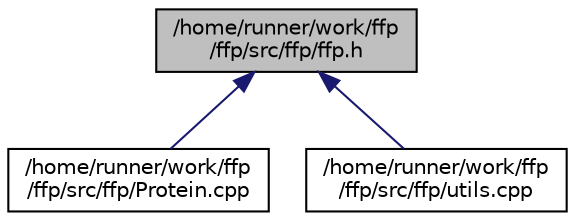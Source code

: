 digraph "/home/runner/work/ffp/ffp/src/ffp/ffp.h"
{
 // LATEX_PDF_SIZE
  edge [fontname="Helvetica",fontsize="10",labelfontname="Helvetica",labelfontsize="10"];
  node [fontname="Helvetica",fontsize="10",shape=record];
  Node1 [label="/home/runner/work/ffp\l/ffp/src/ffp/ffp.h",height=0.2,width=0.4,color="black", fillcolor="grey75", style="filled", fontcolor="black",tooltip=" "];
  Node1 -> Node2 [dir="back",color="midnightblue",fontsize="10",style="solid",fontname="Helvetica"];
  Node2 [label="/home/runner/work/ffp\l/ffp/src/ffp/Protein.cpp",height=0.2,width=0.4,color="black", fillcolor="white", style="filled",URL="$Protein_8cpp.html",tooltip=" "];
  Node1 -> Node3 [dir="back",color="midnightblue",fontsize="10",style="solid",fontname="Helvetica"];
  Node3 [label="/home/runner/work/ffp\l/ffp/src/ffp/utils.cpp",height=0.2,width=0.4,color="black", fillcolor="white", style="filled",URL="$utils_8cpp.html",tooltip=" "];
}
